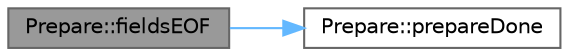 digraph "Prepare::fieldsEOF"
{
 // INTERACTIVE_SVG=YES
 // LATEX_PDF_SIZE
  bgcolor="transparent";
  edge [fontname=Helvetica,fontsize=10,labelfontname=Helvetica,labelfontsize=10];
  node [fontname=Helvetica,fontsize=10,shape=box,height=0.2,width=0.4];
  rankdir="LR";
  Node1 [id="Node000001",label="Prepare::fieldsEOF",height=0.2,width=0.4,color="gray40", fillcolor="grey60", style="filled", fontcolor="black",tooltip=" "];
  Node1 -> Node2 [id="edge2_Node000001_Node000002",color="steelblue1",style="solid",tooltip=" "];
  Node2 [id="Node000002",label="Prepare::prepareDone",height=0.2,width=0.4,color="grey40", fillcolor="white", style="filled",URL="$d0/d15/a00700_a139fdefbae8ef7d4f3864f783d502783.html#a139fdefbae8ef7d4f3864f783d502783",tooltip=" "];
}

